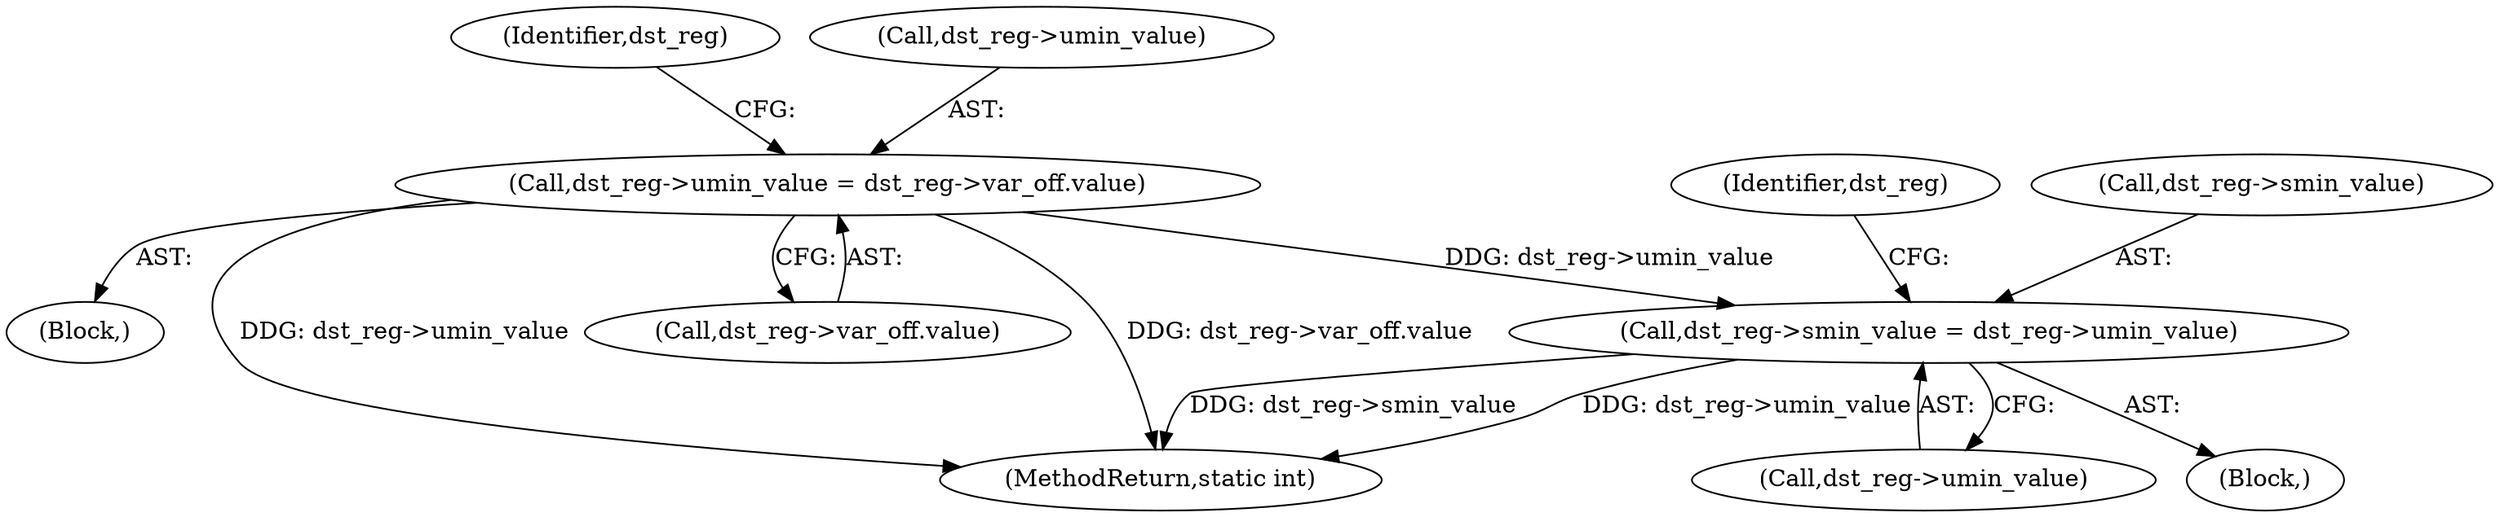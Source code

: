 digraph "0_linux_b799207e1e1816b09e7a5920fbb2d5fcf6edd681@pointer" {
"1000579" [label="(Call,dst_reg->smin_value = dst_reg->umin_value)"];
"1000538" [label="(Call,dst_reg->umin_value = dst_reg->var_off.value)"];
"1000542" [label="(Call,dst_reg->var_off.value)"];
"1000579" [label="(Call,dst_reg->smin_value = dst_reg->umin_value)"];
"1000588" [label="(Identifier,dst_reg)"];
"1000549" [label="(Identifier,dst_reg)"];
"1000254" [label="(Block,)"];
"1000580" [label="(Call,dst_reg->smin_value)"];
"1000538" [label="(Call,dst_reg->umin_value = dst_reg->var_off.value)"];
"1000864" [label="(MethodReturn,static int)"];
"1000583" [label="(Call,dst_reg->umin_value)"];
"1000578" [label="(Block,)"];
"1000539" [label="(Call,dst_reg->umin_value)"];
"1000579" -> "1000578"  [label="AST: "];
"1000579" -> "1000583"  [label="CFG: "];
"1000580" -> "1000579"  [label="AST: "];
"1000583" -> "1000579"  [label="AST: "];
"1000588" -> "1000579"  [label="CFG: "];
"1000579" -> "1000864"  [label="DDG: dst_reg->smin_value"];
"1000579" -> "1000864"  [label="DDG: dst_reg->umin_value"];
"1000538" -> "1000579"  [label="DDG: dst_reg->umin_value"];
"1000538" -> "1000254"  [label="AST: "];
"1000538" -> "1000542"  [label="CFG: "];
"1000539" -> "1000538"  [label="AST: "];
"1000542" -> "1000538"  [label="AST: "];
"1000549" -> "1000538"  [label="CFG: "];
"1000538" -> "1000864"  [label="DDG: dst_reg->var_off.value"];
"1000538" -> "1000864"  [label="DDG: dst_reg->umin_value"];
}
